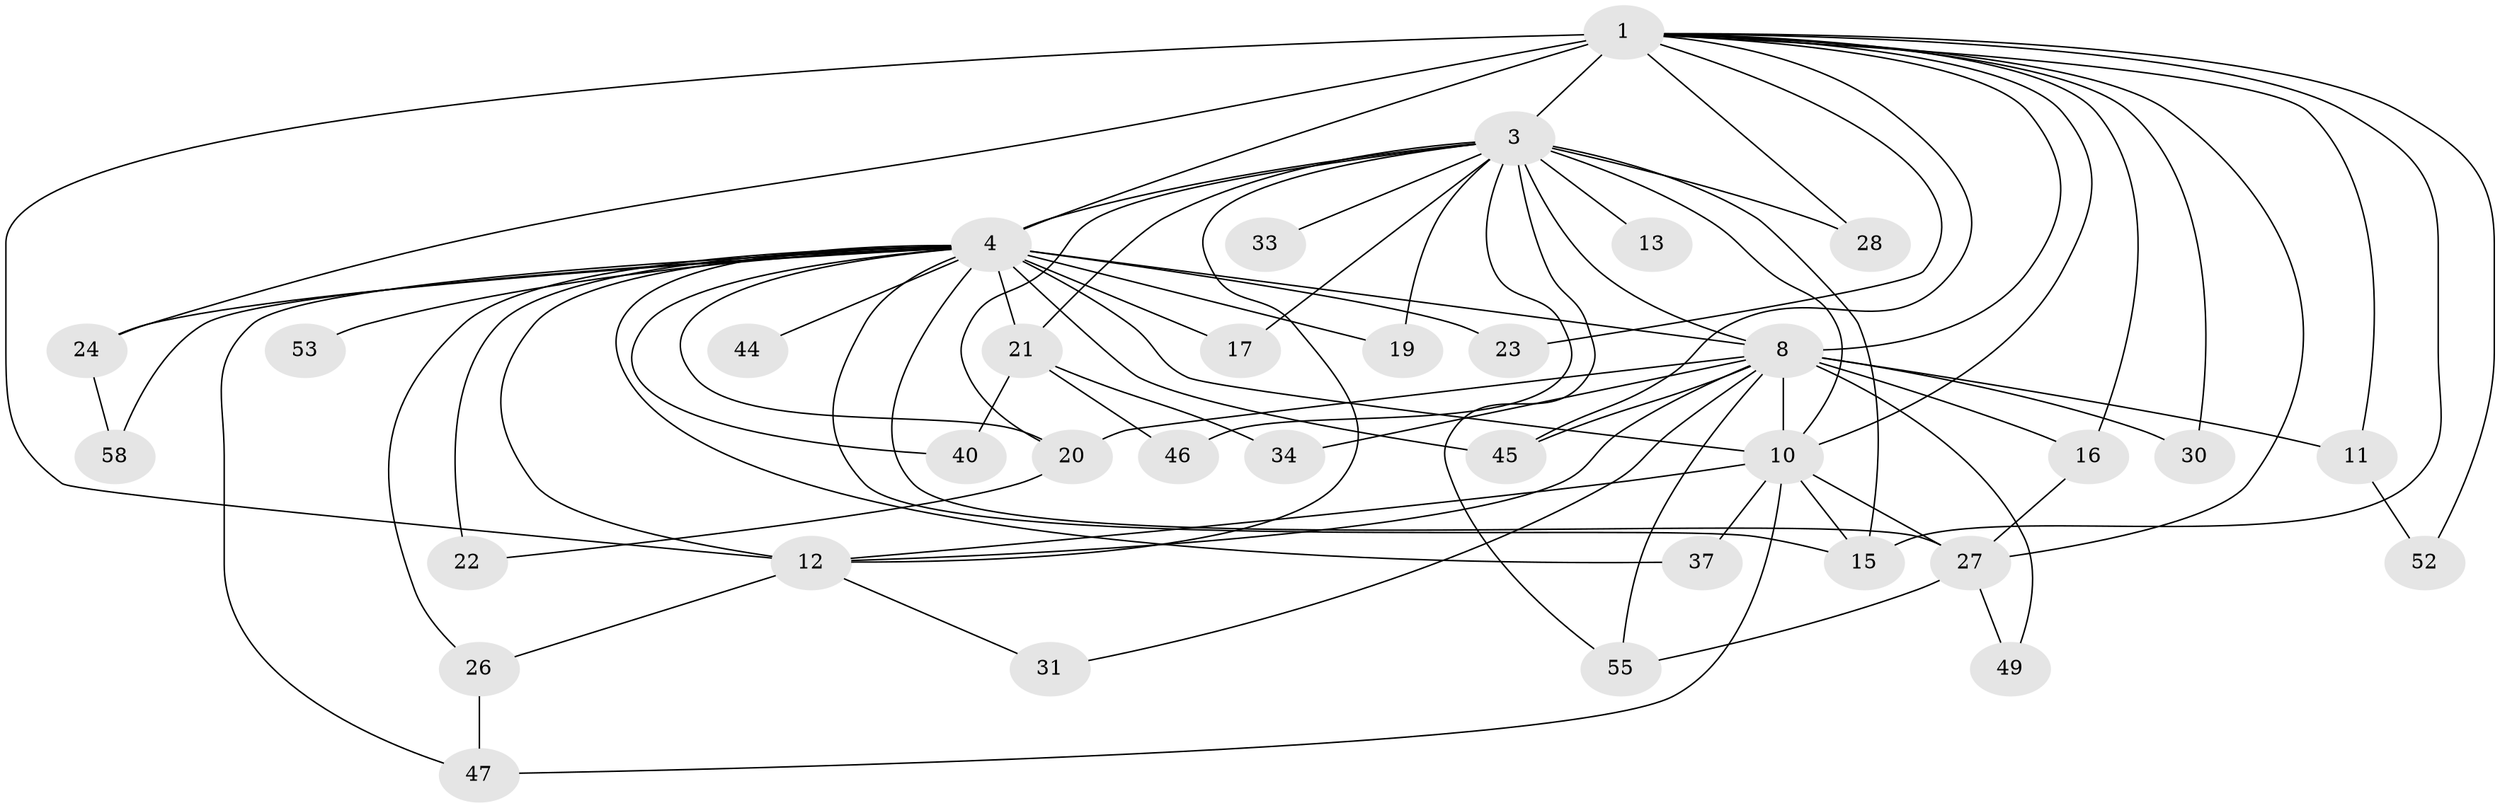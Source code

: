 // original degree distribution, {14: 0.02857142857142857, 15: 0.02857142857142857, 18: 0.014285714285714285, 20: 0.02857142857142857, 16: 0.02857142857142857, 19: 0.014285714285714285, 3: 0.22857142857142856, 7: 0.02857142857142857, 2: 0.5, 4: 0.05714285714285714, 5: 0.04285714285714286}
// Generated by graph-tools (version 1.1) at 2025/13/03/09/25 04:13:59]
// undirected, 35 vertices, 77 edges
graph export_dot {
graph [start="1"]
  node [color=gray90,style=filled];
  1 [super="+2+42"];
  3 [super="+6+25+35"];
  4 [super="+36+66+69+56+5"];
  8 [super="+9+18"];
  10;
  11;
  12 [super="+54+14"];
  13;
  15 [super="+38+63"];
  16;
  17;
  19;
  20 [super="+50+32"];
  21;
  22;
  23;
  24;
  26 [super="+67"];
  27 [super="+41"];
  28;
  30;
  31;
  33;
  34 [super="+60"];
  37;
  40 [super="+51"];
  44;
  45;
  46;
  47;
  49;
  52;
  53;
  55;
  58;
  1 -- 3 [weight=5];
  1 -- 4 [weight=8];
  1 -- 8 [weight=4];
  1 -- 10 [weight=2];
  1 -- 11;
  1 -- 23;
  1 -- 24;
  1 -- 15;
  1 -- 16;
  1 -- 52;
  1 -- 27;
  1 -- 28;
  1 -- 30;
  1 -- 12;
  1 -- 45;
  3 -- 4 [weight=6];
  3 -- 8 [weight=5];
  3 -- 10 [weight=2];
  3 -- 15;
  3 -- 17;
  3 -- 28;
  3 -- 33 [weight=2];
  3 -- 20 [weight=2];
  3 -- 12;
  3 -- 13;
  3 -- 46;
  3 -- 19;
  3 -- 21;
  3 -- 55;
  4 -- 8 [weight=8];
  4 -- 10 [weight=4];
  4 -- 20 [weight=3];
  4 -- 23;
  4 -- 26;
  4 -- 37;
  4 -- 15 [weight=2];
  4 -- 12 [weight=2];
  4 -- 17;
  4 -- 19;
  4 -- 21;
  4 -- 22 [weight=2];
  4 -- 24;
  4 -- 40 [weight=2];
  4 -- 44;
  4 -- 45;
  4 -- 47;
  4 -- 53 [weight=2];
  4 -- 58;
  4 -- 27;
  8 -- 10 [weight=2];
  8 -- 12;
  8 -- 30;
  8 -- 31;
  8 -- 45;
  8 -- 55;
  8 -- 34 [weight=2];
  8 -- 11;
  8 -- 16;
  8 -- 20;
  8 -- 49;
  10 -- 27;
  10 -- 37;
  10 -- 47;
  10 -- 12;
  10 -- 15;
  11 -- 52;
  12 -- 26;
  12 -- 31;
  16 -- 27;
  20 -- 22;
  21 -- 34;
  21 -- 40;
  21 -- 46;
  24 -- 58;
  26 -- 47;
  27 -- 49;
  27 -- 55;
}
